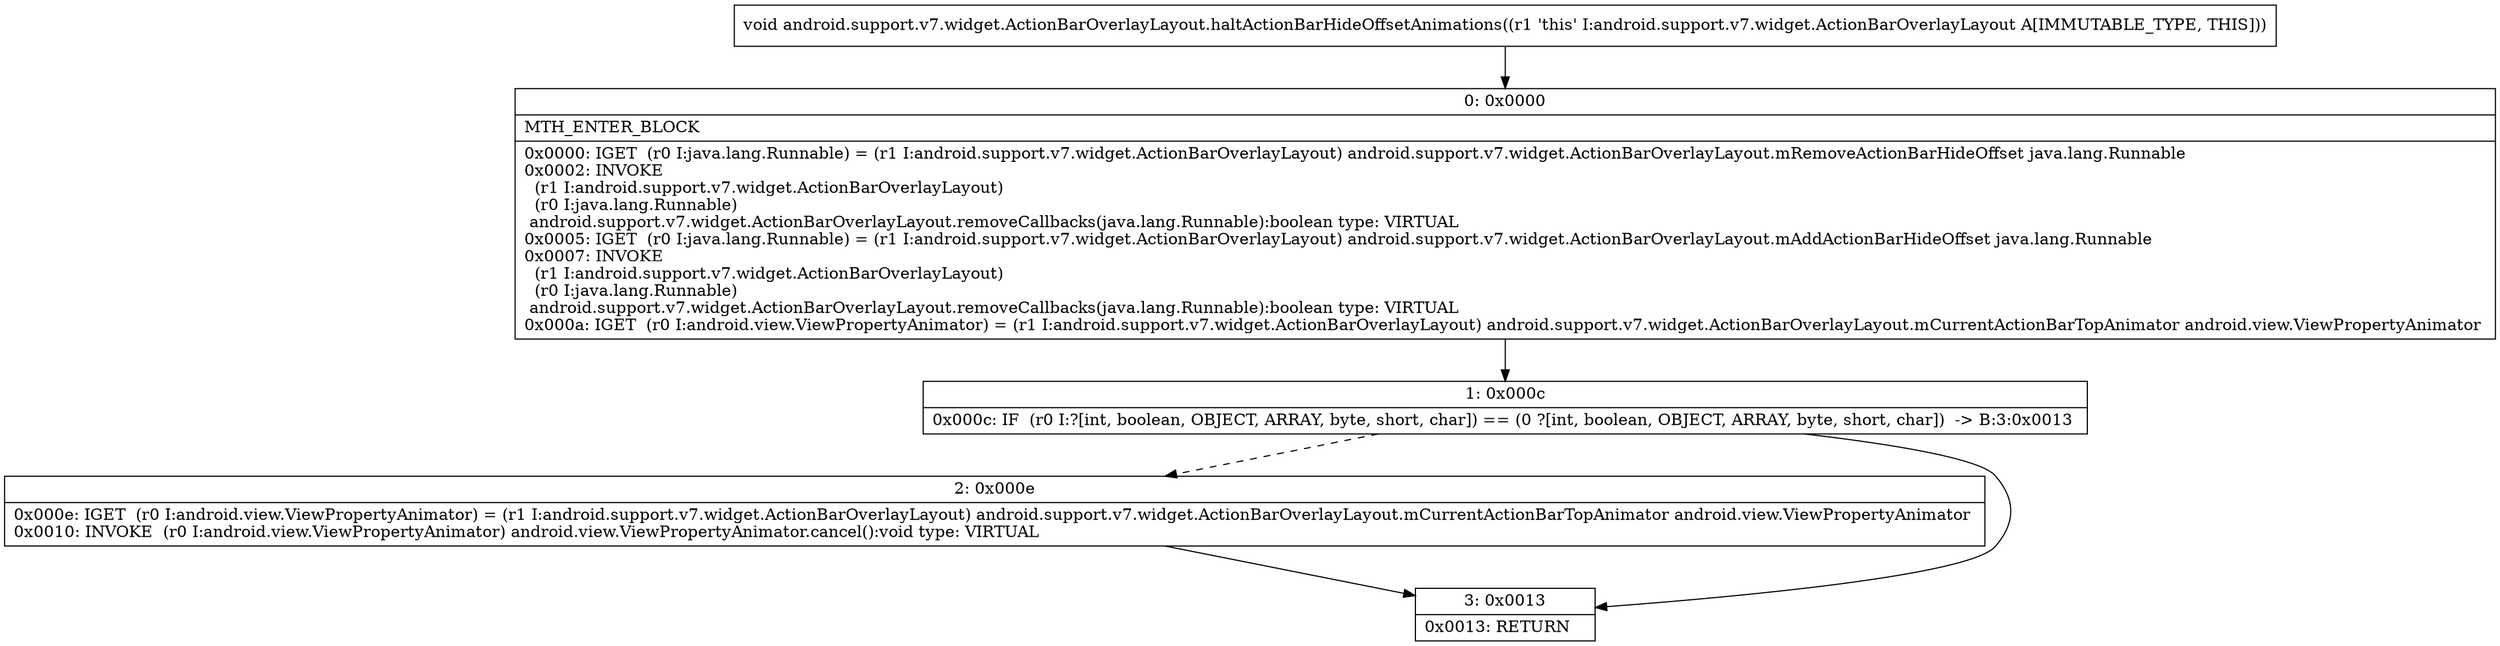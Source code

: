digraph "CFG forandroid.support.v7.widget.ActionBarOverlayLayout.haltActionBarHideOffsetAnimations()V" {
Node_0 [shape=record,label="{0\:\ 0x0000|MTH_ENTER_BLOCK\l|0x0000: IGET  (r0 I:java.lang.Runnable) = (r1 I:android.support.v7.widget.ActionBarOverlayLayout) android.support.v7.widget.ActionBarOverlayLayout.mRemoveActionBarHideOffset java.lang.Runnable \l0x0002: INVOKE  \l  (r1 I:android.support.v7.widget.ActionBarOverlayLayout)\l  (r0 I:java.lang.Runnable)\l android.support.v7.widget.ActionBarOverlayLayout.removeCallbacks(java.lang.Runnable):boolean type: VIRTUAL \l0x0005: IGET  (r0 I:java.lang.Runnable) = (r1 I:android.support.v7.widget.ActionBarOverlayLayout) android.support.v7.widget.ActionBarOverlayLayout.mAddActionBarHideOffset java.lang.Runnable \l0x0007: INVOKE  \l  (r1 I:android.support.v7.widget.ActionBarOverlayLayout)\l  (r0 I:java.lang.Runnable)\l android.support.v7.widget.ActionBarOverlayLayout.removeCallbacks(java.lang.Runnable):boolean type: VIRTUAL \l0x000a: IGET  (r0 I:android.view.ViewPropertyAnimator) = (r1 I:android.support.v7.widget.ActionBarOverlayLayout) android.support.v7.widget.ActionBarOverlayLayout.mCurrentActionBarTopAnimator android.view.ViewPropertyAnimator \l}"];
Node_1 [shape=record,label="{1\:\ 0x000c|0x000c: IF  (r0 I:?[int, boolean, OBJECT, ARRAY, byte, short, char]) == (0 ?[int, boolean, OBJECT, ARRAY, byte, short, char])  \-\> B:3:0x0013 \l}"];
Node_2 [shape=record,label="{2\:\ 0x000e|0x000e: IGET  (r0 I:android.view.ViewPropertyAnimator) = (r1 I:android.support.v7.widget.ActionBarOverlayLayout) android.support.v7.widget.ActionBarOverlayLayout.mCurrentActionBarTopAnimator android.view.ViewPropertyAnimator \l0x0010: INVOKE  (r0 I:android.view.ViewPropertyAnimator) android.view.ViewPropertyAnimator.cancel():void type: VIRTUAL \l}"];
Node_3 [shape=record,label="{3\:\ 0x0013|0x0013: RETURN   \l}"];
MethodNode[shape=record,label="{void android.support.v7.widget.ActionBarOverlayLayout.haltActionBarHideOffsetAnimations((r1 'this' I:android.support.v7.widget.ActionBarOverlayLayout A[IMMUTABLE_TYPE, THIS])) }"];
MethodNode -> Node_0;
Node_0 -> Node_1;
Node_1 -> Node_2[style=dashed];
Node_1 -> Node_3;
Node_2 -> Node_3;
}

